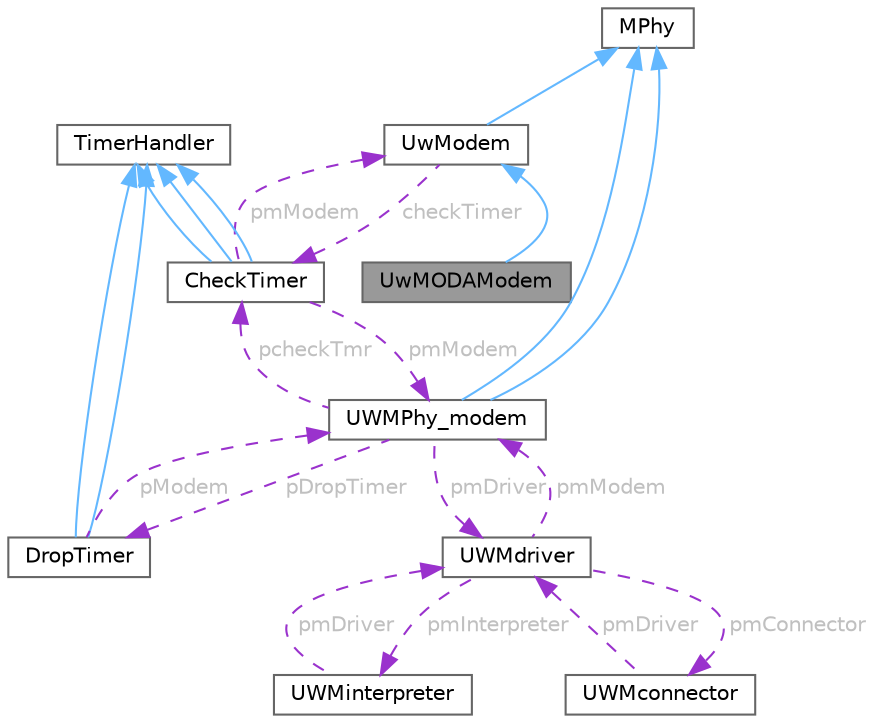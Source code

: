 digraph "UwMODAModem"
{
 // LATEX_PDF_SIZE
  bgcolor="transparent";
  edge [fontname=Helvetica,fontsize=10,labelfontname=Helvetica,labelfontsize=10];
  node [fontname=Helvetica,fontsize=10,shape=box,height=0.2,width=0.4];
  Node1 [id="Node000001",label="UwMODAModem",height=0.2,width=0.4,color="gray40", fillcolor="grey60", style="filled", fontcolor="black",tooltip=" "];
  Node2 -> Node1 [id="edge1_Node000001_Node000002",dir="back",color="steelblue1",style="solid",tooltip=" "];
  Node2 [id="Node000002",label="UwModem",height=0.2,width=0.4,color="gray40", fillcolor="white", style="filled",URL="$classUwModem.html",tooltip="Class that implements the interface to DESERT, as used through Tcl scripts."];
  Node3 -> Node2 [id="edge2_Node000002_Node000003",dir="back",color="steelblue1",style="solid",tooltip=" "];
  Node3 [id="Node000003",label="MPhy",height=0.2,width=0.4,color="gray40", fillcolor="white", style="filled",tooltip=" "];
  Node4 -> Node2 [id="edge3_Node000002_Node000004",dir="back",color="darkorchid3",style="dashed",tooltip=" ",label=" checkTimer",fontcolor="grey" ];
  Node4 [id="Node000004",label="CheckTimer",height=0.2,width=0.4,color="gray40", fillcolor="white", style="filled",URL="$classCheckTimer.html",tooltip="The class used by UwModem to handle simulator's event expirations; it is exploited to schedule the re..."];
  Node5 -> Node4 [id="edge4_Node000004_Node000005",dir="back",color="steelblue1",style="solid",tooltip=" "];
  Node5 [id="Node000005",label="TimerHandler",height=0.2,width=0.4,color="gray40", fillcolor="white", style="filled",tooltip=" "];
  Node5 -> Node4 [id="edge5_Node000004_Node000005",dir="back",color="steelblue1",style="solid",tooltip=" "];
  Node5 -> Node4 [id="edge6_Node000004_Node000005",dir="back",color="steelblue1",style="solid",tooltip=" "];
  Node2 -> Node4 [id="edge7_Node000004_Node000002",dir="back",color="darkorchid3",style="dashed",tooltip=" ",label=" pmModem",fontcolor="grey" ];
  Node6 -> Node4 [id="edge8_Node000004_Node000006",dir="back",color="darkorchid3",style="dashed",tooltip=" ",label=" pmModem",fontcolor="grey" ];
  Node6 [id="Node000006",label="UWMPhy_modem",height=0.2,width=0.4,color="gray40", fillcolor="white", style="filled",URL="$classUWMPhy__modem.html",tooltip="The main class implementing the module used to implement the interface between ns2/NS-Miracle and rea..."];
  Node3 -> Node6 [id="edge9_Node000006_Node000003",dir="back",color="steelblue1",style="solid",tooltip=" "];
  Node3 -> Node6 [id="edge10_Node000006_Node000003",dir="back",color="steelblue1",style="solid",tooltip=" "];
  Node4 -> Node6 [id="edge11_Node000006_Node000004",dir="back",color="darkorchid3",style="dashed",tooltip=" ",label=" pcheckTmr",fontcolor="grey" ];
  Node7 -> Node6 [id="edge12_Node000006_Node000007",dir="back",color="darkorchid3",style="dashed",tooltip=" ",label=" pmDriver",fontcolor="grey" ];
  Node7 [id="Node000007",label="UWMdriver",height=0.2,width=0.4,color="gray40", fillcolor="white", style="filled",URL="$classUWMdriver.html",tooltip="The class needed by UWMPhy_modem to handle the different transmissions cases and corresponding protoc..."];
  Node6 -> Node7 [id="edge13_Node000007_Node000006",dir="back",color="darkorchid3",style="dashed",tooltip=" ",label=" pmModem",fontcolor="grey" ];
  Node8 -> Node7 [id="edge14_Node000007_Node000008",dir="back",color="darkorchid3",style="dashed",tooltip=" ",label=" pmInterpreter",fontcolor="grey" ];
  Node8 [id="Node000008",label="UWMinterpreter",height=0.2,width=0.4,color="gray40", fillcolor="white", style="filled",URL="$classUWMinterpreter.html",tooltip="This class is in charge of building/parsing the necessary messages to make the UWMdriver able to comm..."];
  Node7 -> Node8 [id="edge15_Node000008_Node000007",dir="back",color="darkorchid3",style="dashed",tooltip=" ",label=" pmDriver",fontcolor="grey" ];
  Node9 -> Node7 [id="edge16_Node000007_Node000009",dir="back",color="darkorchid3",style="dashed",tooltip=" ",label=" pmConnector",fontcolor="grey" ];
  Node9 [id="Node000009",label="UWMconnector",height=0.2,width=0.4,color="gray40", fillcolor="white", style="filled",URL="$classUWMconnector.html",tooltip="The class needed by UWMPhy_modem to manage string exchange with the modem."];
  Node7 -> Node9 [id="edge17_Node000009_Node000007",dir="back",color="darkorchid3",style="dashed",tooltip=" ",label=" pmDriver",fontcolor="grey" ];
  Node10 -> Node6 [id="edge18_Node000006_Node000010",dir="back",color="darkorchid3",style="dashed",tooltip=" ",label=" pDropTimer",fontcolor="grey" ];
  Node10 [id="Node000010",label="DropTimer",height=0.2,width=0.4,color="gray40", fillcolor="white", style="filled",URL="$classDropTimer.html",tooltip=" "];
  Node5 -> Node10 [id="edge19_Node000010_Node000005",dir="back",color="steelblue1",style="solid",tooltip=" "];
  Node5 -> Node10 [id="edge20_Node000010_Node000005",dir="back",color="steelblue1",style="solid",tooltip=" "];
  Node6 -> Node10 [id="edge21_Node000010_Node000006",dir="back",color="darkorchid3",style="dashed",tooltip=" ",label=" pModem",fontcolor="grey" ];
}
